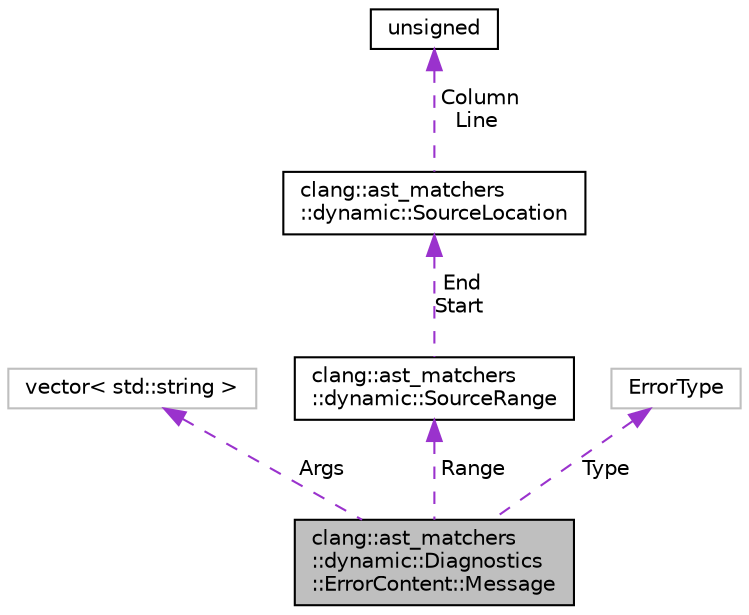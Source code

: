 digraph "clang::ast_matchers::dynamic::Diagnostics::ErrorContent::Message"
{
 // LATEX_PDF_SIZE
  bgcolor="transparent";
  edge [fontname="Helvetica",fontsize="10",labelfontname="Helvetica",labelfontsize="10"];
  node [fontname="Helvetica",fontsize="10",shape=record];
  Node1 [label="clang::ast_matchers\l::dynamic::Diagnostics\l::ErrorContent::Message",height=0.2,width=0.4,color="black", fillcolor="grey75", style="filled", fontcolor="black",tooltip=" "];
  Node2 -> Node1 [dir="back",color="darkorchid3",fontsize="10",style="dashed",label=" Args" ,fontname="Helvetica"];
  Node2 [label="vector\< std::string \>",height=0.2,width=0.4,color="grey75",tooltip=" "];
  Node3 -> Node1 [dir="back",color="darkorchid3",fontsize="10",style="dashed",label=" Range" ,fontname="Helvetica"];
  Node3 [label="clang::ast_matchers\l::dynamic::SourceRange",height=0.2,width=0.4,color="black",URL="$structclang_1_1ast__matchers_1_1dynamic_1_1SourceRange.html",tooltip=" "];
  Node4 -> Node3 [dir="back",color="darkorchid3",fontsize="10",style="dashed",label=" End\nStart" ,fontname="Helvetica"];
  Node4 [label="clang::ast_matchers\l::dynamic::SourceLocation",height=0.2,width=0.4,color="black",URL="$structclang_1_1ast__matchers_1_1dynamic_1_1SourceLocation.html",tooltip=" "];
  Node5 -> Node4 [dir="back",color="darkorchid3",fontsize="10",style="dashed",label=" Column\nLine" ,fontname="Helvetica"];
  Node5 [label="unsigned",height=0.2,width=0.4,color="black",URL="$classunsigned.html",tooltip=" "];
  Node6 -> Node1 [dir="back",color="darkorchid3",fontsize="10",style="dashed",label=" Type" ,fontname="Helvetica"];
  Node6 [label="ErrorType",height=0.2,width=0.4,color="grey75",tooltip=" "];
}
